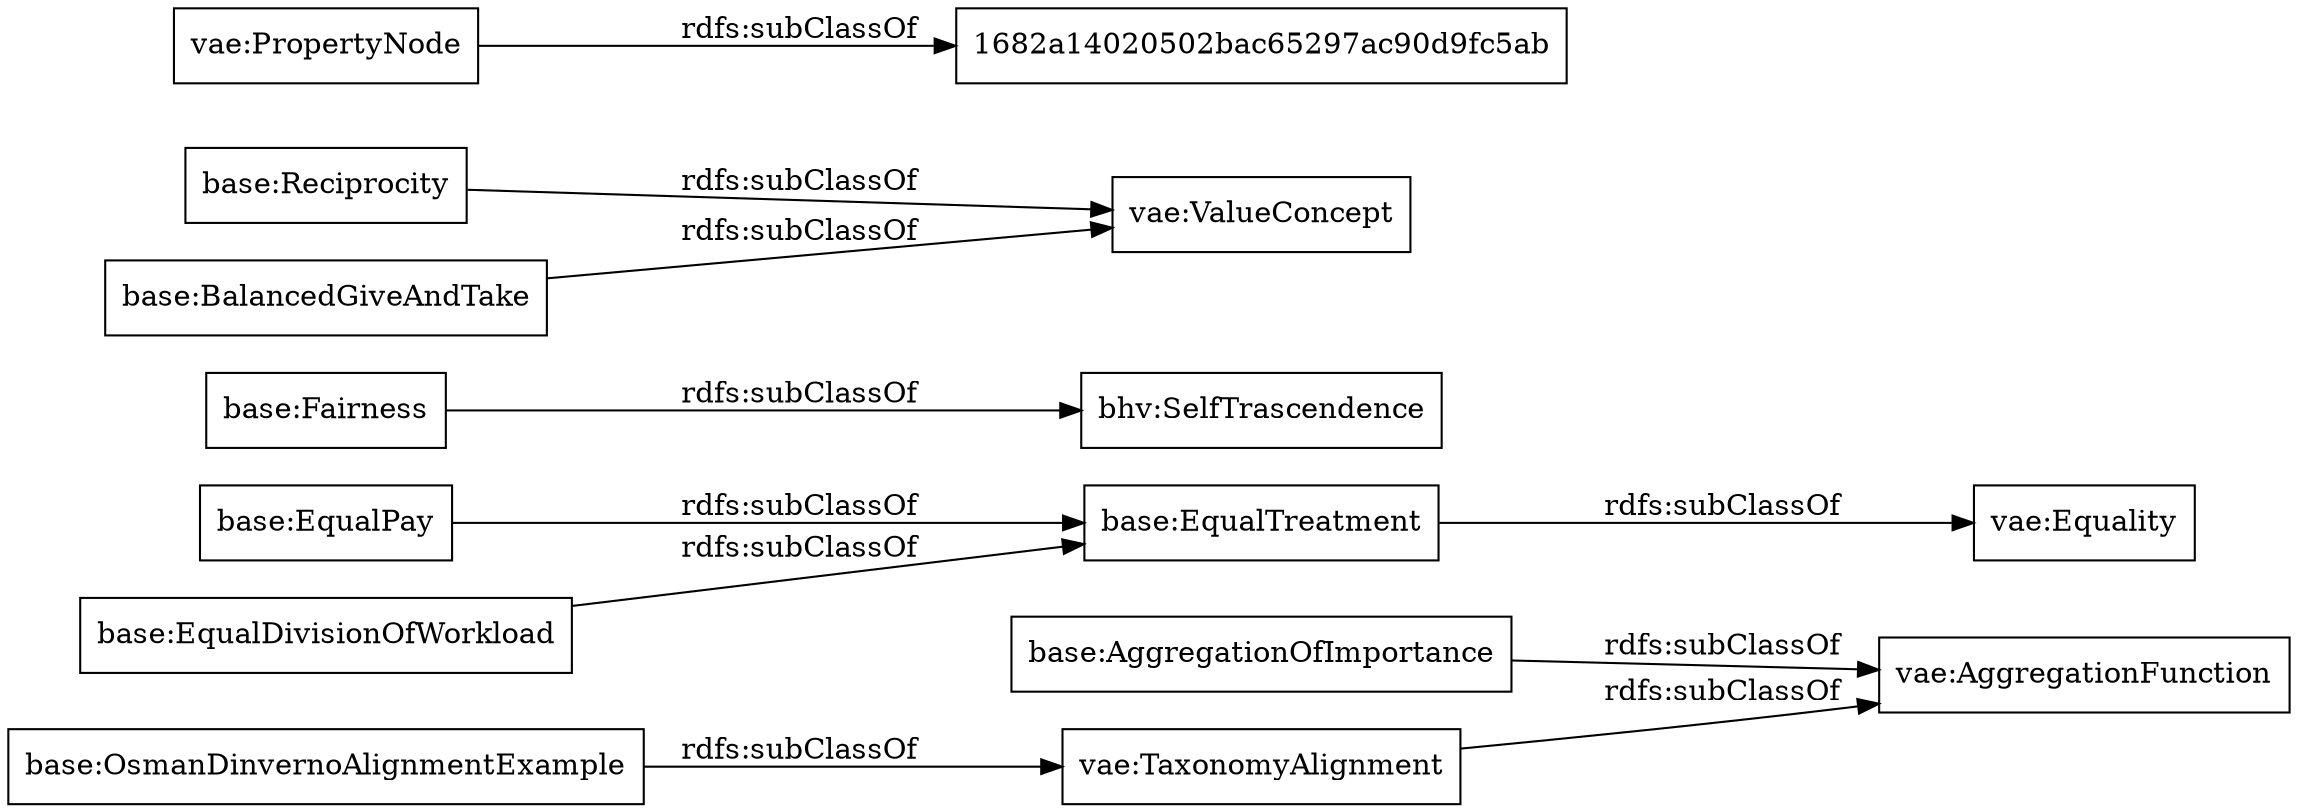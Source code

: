 digraph ar2dtool_diagram { 
rankdir=LR;
size="1000"
node [shape = rectangle, color="black"]; "base:AggregationOfImportance" "base:EqualPay" "base:OsmanDinvernoAlignmentExample" "base:Fairness" "base:Reciprocity" "1682a14020502bac65297ac90d9fc5ab" "base:EqualDivisionOfWorkload" "base:BalancedGiveAndTake" "base:EqualTreatment" ; /*classes style*/
	"base:EqualPay" -> "base:EqualTreatment" [ label = "rdfs:subClassOf" ];
	"base:EqualDivisionOfWorkload" -> "base:EqualTreatment" [ label = "rdfs:subClassOf" ];
	"base:AggregationOfImportance" -> "vae:AggregationFunction" [ label = "rdfs:subClassOf" ];
	"base:Reciprocity" -> "vae:ValueConcept" [ label = "rdfs:subClassOf" ];
	"vae:PropertyNode" -> "1682a14020502bac65297ac90d9fc5ab" [ label = "rdfs:subClassOf" ];
	"base:BalancedGiveAndTake" -> "vae:ValueConcept" [ label = "rdfs:subClassOf" ];
	"base:EqualTreatment" -> "vae:Equality" [ label = "rdfs:subClassOf" ];
	"base:OsmanDinvernoAlignmentExample" -> "vae:TaxonomyAlignment" [ label = "rdfs:subClassOf" ];
	"base:Fairness" -> "bhv:SelfTrascendence" [ label = "rdfs:subClassOf" ];
	"vae:TaxonomyAlignment" -> "vae:AggregationFunction" [ label = "rdfs:subClassOf" ];

}
